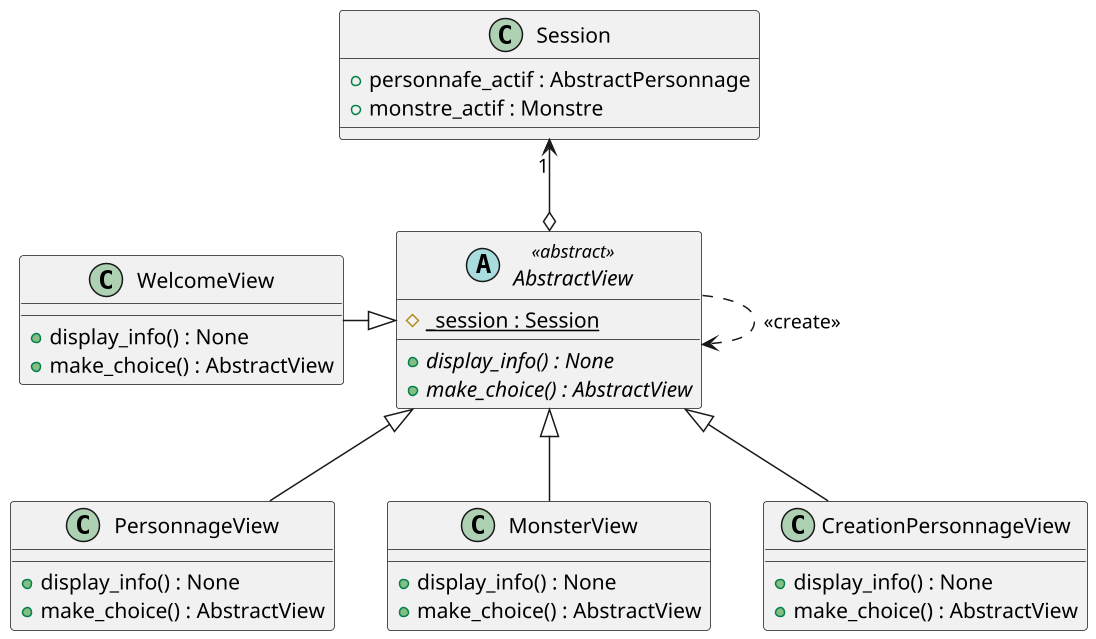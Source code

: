 @startuml
scale 1.5

abstract class  AbstractView <<abstract>> {
{static} #_session : Session
{abstract} +display_info() : None
{abstract} +make_choice() : AbstractView
}

class WelcomeView{
+display_info() : None
+make_choice() : AbstractView
}
class PersonnageView{

+display_info() : None
+make_choice() : AbstractView
}

class MonsterView{
+display_info() : None
+make_choice() : AbstractView
}

class CreationPersonnageView{
+display_info() : None
+make_choice() : AbstractView
}



class Session{
+personnafe_actif : AbstractPersonnage
+monstre_actif : Monstre

}


Session "1"<--o AbstractView
AbstractView <|-left- WelcomeView
AbstractView <|-- PersonnageView
AbstractView <|-- MonsterView
AbstractView <|-- CreationPersonnageView

AbstractView..>AbstractView : <<create>>

@enduml